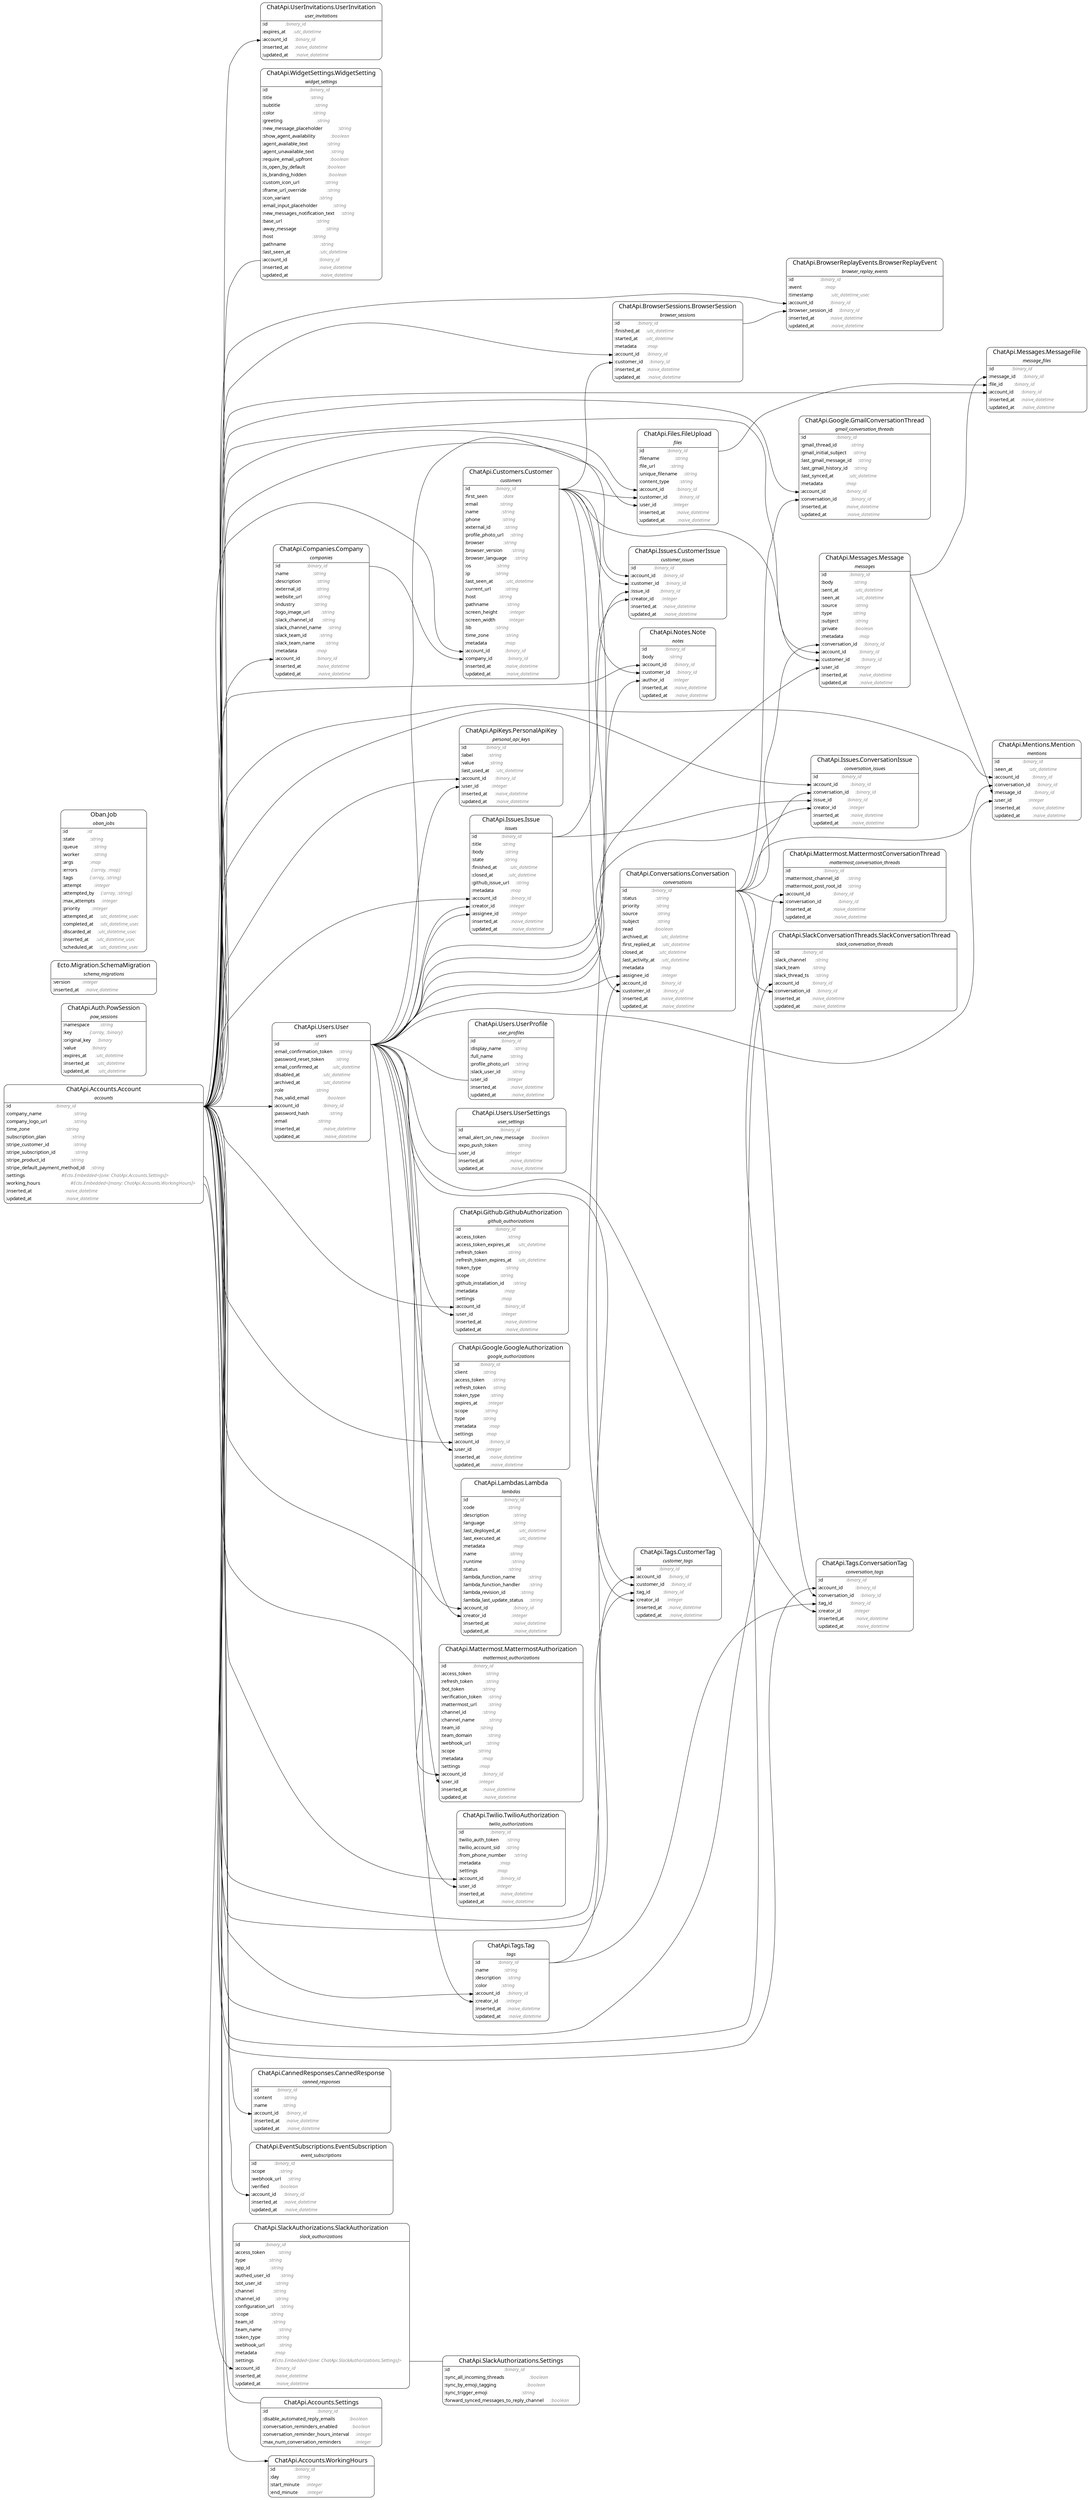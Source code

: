 digraph {
  ranksep=1.0; rankdir=LR;
  node [shape = none, fontname="Roboto Mono"];
  "ChatApi.Accounts.Account" [label= <<table align='left' border='1' style='rounded' cellspacing='0' cellpadding='4' cellborder='0'><tr><td port='header@schema_module'><font point-size='18'>   ChatApi.Accounts.Account   </font></td></tr><tr><td border='1' sides='b' colspan='2'><font point-size='14'><i>accounts</i></font></td></tr><tr><td align='left' port='field@id'>:id                                   <i><font color='gray54'>:binary_id                                                </font></i></td></tr><tr><td align='left' port='field@company_name'>:company_name                         <i><font color='gray54'>:string                                                   </font></i></td></tr><tr><td align='left' port='field@company_logo_url'>:company_logo_url                     <i><font color='gray54'>:string                                                   </font></i></td></tr><tr><td align='left' port='field@time_zone'>:time_zone                            <i><font color='gray54'>:string                                                   </font></i></td></tr><tr><td align='left' port='field@subscription_plan'>:subscription_plan                    <i><font color='gray54'>:string                                                   </font></i></td></tr><tr><td align='left' port='field@stripe_customer_id'>:stripe_customer_id                   <i><font color='gray54'>:string                                                   </font></i></td></tr><tr><td align='left' port='field@stripe_subscription_id'>:stripe_subscription_id               <i><font color='gray54'>:string                                                   </font></i></td></tr><tr><td align='left' port='field@stripe_product_id'>:stripe_product_id                    <i><font color='gray54'>:string                                                   </font></i></td></tr><tr><td align='left' port='field@stripe_default_payment_method_id'>:stripe_default_payment_method_id     <i><font color='gray54'>:string                                                   </font></i></td></tr><tr><td align='left' port='field@settings'>:settings                             <i><font color='gray54'>#Ecto.Embedded&lt;[one: ChatApi.Accounts.Settings]&gt;          </font></i></td></tr><tr><td align='left' port='field@working_hours'>:working_hours                        <i><font color='gray54'>#Ecto.Embedded&lt;[many: ChatApi.Accounts.WorkingHours]&gt;     </font></i></td></tr><tr><td align='left' port='field@inserted_at'>:inserted_at                          <i><font color='gray54'>:naive_datetime                                           </font></i></td></tr><tr><td align='left' port='field@updated_at'>:updated_at                           <i><font color='gray54'>:naive_datetime                                           </font></i></td></tr></table>>]
  "ChatApi.Accounts.Settings" [label= <<table align='left' border='1' style='rounded' cellspacing='0' cellpadding='4' cellborder='0'><tr><td border='1' sides='b' colspan='2' port='header@schema_module'><font point-size='18'>   ChatApi.Accounts.Settings   </font></td></tr><tr><td align='left' port='field@id'>:id                                       <i><font color='gray54'>:binary_id     </font></i></td></tr><tr><td align='left' port='field@disable_automated_reply_emails'>:disable_automated_reply_emails           <i><font color='gray54'>:boolean       </font></i></td></tr><tr><td align='left' port='field@conversation_reminders_enabled'>:conversation_reminders_enabled           <i><font color='gray54'>:boolean       </font></i></td></tr><tr><td align='left' port='field@conversation_reminder_hours_interval'>:conversation_reminder_hours_interval     <i><font color='gray54'>:integer       </font></i></td></tr><tr><td align='left' port='field@max_num_conversation_reminders'>:max_num_conversation_reminders           <i><font color='gray54'>:integer       </font></i></td></tr></table>>]
  "ChatApi.Accounts.WorkingHours" [label= <<table align='left' border='1' style='rounded' cellspacing='0' cellpadding='4' cellborder='0'><tr><td border='1' sides='b' colspan='2' port='header@schema_module'><font point-size='18'>   ChatApi.Accounts.WorkingHours   </font></td></tr><tr><td align='left' port='field@id'>:id               <i><font color='gray54'>:binary_id     </font></i></td></tr><tr><td align='left' port='field@day'>:day              <i><font color='gray54'>:string        </font></i></td></tr><tr><td align='left' port='field@start_minute'>:start_minute     <i><font color='gray54'>:integer       </font></i></td></tr><tr><td align='left' port='field@end_minute'>:end_minute       <i><font color='gray54'>:integer       </font></i></td></tr></table>>]
  "ChatApi.ApiKeys.PersonalApiKey" [label= <<table align='left' border='1' style='rounded' cellspacing='0' cellpadding='4' cellborder='0'><tr><td port='header@schema_module'><font point-size='18'>   ChatApi.ApiKeys.PersonalApiKey   </font></td></tr><tr><td border='1' sides='b' colspan='2'><font point-size='14'><i>personal_api_keys</i></font></td></tr><tr><td align='left' port='field@id'>:id               <i><font color='gray54'>:binary_id          </font></i></td></tr><tr><td align='left' port='field@label'>:label            <i><font color='gray54'>:string             </font></i></td></tr><tr><td align='left' port='field@value'>:value            <i><font color='gray54'>:string             </font></i></td></tr><tr><td align='left' port='field@last_used_at'>:last_used_at     <i><font color='gray54'>:utc_datetime       </font></i></td></tr><tr><td align='left' port='field@account_id'>:account_id       <i><font color='gray54'>:binary_id          </font></i></td></tr><tr><td align='left' port='field@user_id'>:user_id          <i><font color='gray54'>:integer            </font></i></td></tr><tr><td align='left' port='field@inserted_at'>:inserted_at      <i><font color='gray54'>:naive_datetime     </font></i></td></tr><tr><td align='left' port='field@updated_at'>:updated_at       <i><font color='gray54'>:naive_datetime     </font></i></td></tr></table>>]
  "ChatApi.Auth.PowSession" [label= <<table align='left' border='1' style='rounded' cellspacing='0' cellpadding='4' cellborder='0'><tr><td port='header@schema_module'><font point-size='18'>   ChatApi.Auth.PowSession   </font></td></tr><tr><td border='1' sides='b' colspan='2'><font point-size='14'><i>pow_sessions</i></font></td></tr><tr><td align='left' port='field@namespace'>:namespace        <i><font color='gray54'>:string               </font></i></td></tr><tr><td align='left' port='field@key'>:key              <i><font color='gray54'>{:array, :binary}     </font></i></td></tr><tr><td align='left' port='field@original_key'>:original_key     <i><font color='gray54'>:binary               </font></i></td></tr><tr><td align='left' port='field@value'>:value            <i><font color='gray54'>:binary               </font></i></td></tr><tr><td align='left' port='field@expires_at'>:expires_at       <i><font color='gray54'>:utc_datetime         </font></i></td></tr><tr><td align='left' port='field@inserted_at'>:inserted_at      <i><font color='gray54'>:utc_datetime         </font></i></td></tr><tr><td align='left' port='field@updated_at'>:updated_at       <i><font color='gray54'>:utc_datetime         </font></i></td></tr></table>>]
  "ChatApi.BrowserReplayEvents.BrowserReplayEvent" [label= <<table align='left' border='1' style='rounded' cellspacing='0' cellpadding='4' cellborder='0'><tr><td port='header@schema_module'><font point-size='18'>   ChatApi.BrowserReplayEvents.BrowserReplayEvent   </font></td></tr><tr><td border='1' sides='b' colspan='2'><font point-size='14'><i>browser_replay_events</i></font></td></tr><tr><td align='left' port='field@id'>:id                     <i><font color='gray54'>:binary_id             </font></i></td></tr><tr><td align='left' port='field@event'>:event                  <i><font color='gray54'>:map                   </font></i></td></tr><tr><td align='left' port='field@timestamp'>:timestamp              <i><font color='gray54'>:utc_datetime_usec     </font></i></td></tr><tr><td align='left' port='field@account_id'>:account_id             <i><font color='gray54'>:binary_id             </font></i></td></tr><tr><td align='left' port='field@browser_session_id'>:browser_session_id     <i><font color='gray54'>:binary_id             </font></i></td></tr><tr><td align='left' port='field@inserted_at'>:inserted_at            <i><font color='gray54'>:naive_datetime        </font></i></td></tr><tr><td align='left' port='field@updated_at'>:updated_at             <i><font color='gray54'>:naive_datetime        </font></i></td></tr></table>>]
  "ChatApi.BrowserSessions.BrowserSession" [label= <<table align='left' border='1' style='rounded' cellspacing='0' cellpadding='4' cellborder='0'><tr><td port='header@schema_module'><font point-size='18'>   ChatApi.BrowserSessions.BrowserSession   </font></td></tr><tr><td border='1' sides='b' colspan='2'><font point-size='14'><i>browser_sessions</i></font></td></tr><tr><td align='left' port='field@id'>:id              <i><font color='gray54'>:binary_id          </font></i></td></tr><tr><td align='left' port='field@finished_at'>:finished_at     <i><font color='gray54'>:utc_datetime       </font></i></td></tr><tr><td align='left' port='field@started_at'>:started_at      <i><font color='gray54'>:utc_datetime       </font></i></td></tr><tr><td align='left' port='field@metadata'>:metadata        <i><font color='gray54'>:map                </font></i></td></tr><tr><td align='left' port='field@account_id'>:account_id      <i><font color='gray54'>:binary_id          </font></i></td></tr><tr><td align='left' port='field@customer_id'>:customer_id     <i><font color='gray54'>:binary_id          </font></i></td></tr><tr><td align='left' port='field@inserted_at'>:inserted_at     <i><font color='gray54'>:naive_datetime     </font></i></td></tr><tr><td align='left' port='field@updated_at'>:updated_at      <i><font color='gray54'>:naive_datetime     </font></i></td></tr></table>>]
  "ChatApi.CannedResponses.CannedResponse" [label= <<table align='left' border='1' style='rounded' cellspacing='0' cellpadding='4' cellborder='0'><tr><td port='header@schema_module'><font point-size='18'>   ChatApi.CannedResponses.CannedResponse   </font></td></tr><tr><td border='1' sides='b' colspan='2'><font point-size='14'><i>canned_responses</i></font></td></tr><tr><td align='left' port='field@id'>:id              <i><font color='gray54'>:binary_id          </font></i></td></tr><tr><td align='left' port='field@content'>:content         <i><font color='gray54'>:string             </font></i></td></tr><tr><td align='left' port='field@name'>:name            <i><font color='gray54'>:string             </font></i></td></tr><tr><td align='left' port='field@account_id'>:account_id      <i><font color='gray54'>:binary_id          </font></i></td></tr><tr><td align='left' port='field@inserted_at'>:inserted_at     <i><font color='gray54'>:naive_datetime     </font></i></td></tr><tr><td align='left' port='field@updated_at'>:updated_at      <i><font color='gray54'>:naive_datetime     </font></i></td></tr></table>>]
  "ChatApi.Companies.Company" [label= <<table align='left' border='1' style='rounded' cellspacing='0' cellpadding='4' cellborder='0'><tr><td port='header@schema_module'><font point-size='18'>   ChatApi.Companies.Company   </font></td></tr><tr><td border='1' sides='b' colspan='2'><font point-size='14'><i>companies</i></font></td></tr><tr><td align='left' port='field@id'>:id                     <i><font color='gray54'>:binary_id          </font></i></td></tr><tr><td align='left' port='field@name'>:name                   <i><font color='gray54'>:string             </font></i></td></tr><tr><td align='left' port='field@description'>:description            <i><font color='gray54'>:string             </font></i></td></tr><tr><td align='left' port='field@external_id'>:external_id            <i><font color='gray54'>:string             </font></i></td></tr><tr><td align='left' port='field@website_url'>:website_url            <i><font color='gray54'>:string             </font></i></td></tr><tr><td align='left' port='field@industry'>:industry               <i><font color='gray54'>:string             </font></i></td></tr><tr><td align='left' port='field@logo_image_url'>:logo_image_url         <i><font color='gray54'>:string             </font></i></td></tr><tr><td align='left' port='field@slack_channel_id'>:slack_channel_id       <i><font color='gray54'>:string             </font></i></td></tr><tr><td align='left' port='field@slack_channel_name'>:slack_channel_name     <i><font color='gray54'>:string             </font></i></td></tr><tr><td align='left' port='field@slack_team_id'>:slack_team_id          <i><font color='gray54'>:string             </font></i></td></tr><tr><td align='left' port='field@slack_team_name'>:slack_team_name        <i><font color='gray54'>:string             </font></i></td></tr><tr><td align='left' port='field@metadata'>:metadata               <i><font color='gray54'>:map                </font></i></td></tr><tr><td align='left' port='field@account_id'>:account_id             <i><font color='gray54'>:binary_id          </font></i></td></tr><tr><td align='left' port='field@inserted_at'>:inserted_at            <i><font color='gray54'>:naive_datetime     </font></i></td></tr><tr><td align='left' port='field@updated_at'>:updated_at             <i><font color='gray54'>:naive_datetime     </font></i></td></tr></table>>]
  "ChatApi.Conversations.Conversation" [label= <<table align='left' border='1' style='rounded' cellspacing='0' cellpadding='4' cellborder='0'><tr><td port='header@schema_module'><font point-size='18'>   ChatApi.Conversations.Conversation   </font></td></tr><tr><td border='1' sides='b' colspan='2'><font point-size='14'><i>conversations</i></font></td></tr><tr><td align='left' port='field@id'>:id                   <i><font color='gray54'>:binary_id          </font></i></td></tr><tr><td align='left' port='field@status'>:status               <i><font color='gray54'>:string             </font></i></td></tr><tr><td align='left' port='field@priority'>:priority             <i><font color='gray54'>:string             </font></i></td></tr><tr><td align='left' port='field@source'>:source               <i><font color='gray54'>:string             </font></i></td></tr><tr><td align='left' port='field@subject'>:subject              <i><font color='gray54'>:string             </font></i></td></tr><tr><td align='left' port='field@read'>:read                 <i><font color='gray54'>:boolean            </font></i></td></tr><tr><td align='left' port='field@archived_at'>:archived_at          <i><font color='gray54'>:utc_datetime       </font></i></td></tr><tr><td align='left' port='field@first_replied_at'>:first_replied_at     <i><font color='gray54'>:utc_datetime       </font></i></td></tr><tr><td align='left' port='field@closed_at'>:closed_at            <i><font color='gray54'>:utc_datetime       </font></i></td></tr><tr><td align='left' port='field@last_activity_at'>:last_activity_at     <i><font color='gray54'>:utc_datetime       </font></i></td></tr><tr><td align='left' port='field@metadata'>:metadata             <i><font color='gray54'>:map                </font></i></td></tr><tr><td align='left' port='field@assignee_id'>:assignee_id          <i><font color='gray54'>:integer            </font></i></td></tr><tr><td align='left' port='field@account_id'>:account_id           <i><font color='gray54'>:binary_id          </font></i></td></tr><tr><td align='left' port='field@customer_id'>:customer_id          <i><font color='gray54'>:binary_id          </font></i></td></tr><tr><td align='left' port='field@inserted_at'>:inserted_at          <i><font color='gray54'>:naive_datetime     </font></i></td></tr><tr><td align='left' port='field@updated_at'>:updated_at           <i><font color='gray54'>:naive_datetime     </font></i></td></tr></table>>]
  "ChatApi.Customers.Customer" [label= <<table align='left' border='1' style='rounded' cellspacing='0' cellpadding='4' cellborder='0'><tr><td port='header@schema_module'><font point-size='18'>   ChatApi.Customers.Customer   </font></td></tr><tr><td border='1' sides='b' colspan='2'><font point-size='14'><i>customers</i></font></td></tr><tr><td align='left' port='field@id'>:id                    <i><font color='gray54'>:binary_id          </font></i></td></tr><tr><td align='left' port='field@first_seen'>:first_seen            <i><font color='gray54'>:date               </font></i></td></tr><tr><td align='left' port='field@email'>:email                 <i><font color='gray54'>:string             </font></i></td></tr><tr><td align='left' port='field@name'>:name                  <i><font color='gray54'>:string             </font></i></td></tr><tr><td align='left' port='field@phone'>:phone                 <i><font color='gray54'>:string             </font></i></td></tr><tr><td align='left' port='field@external_id'>:external_id           <i><font color='gray54'>:string             </font></i></td></tr><tr><td align='left' port='field@profile_photo_url'>:profile_photo_url     <i><font color='gray54'>:string             </font></i></td></tr><tr><td align='left' port='field@browser'>:browser               <i><font color='gray54'>:string             </font></i></td></tr><tr><td align='left' port='field@browser_version'>:browser_version       <i><font color='gray54'>:string             </font></i></td></tr><tr><td align='left' port='field@browser_language'>:browser_language      <i><font color='gray54'>:string             </font></i></td></tr><tr><td align='left' port='field@os'>:os                    <i><font color='gray54'>:string             </font></i></td></tr><tr><td align='left' port='field@ip'>:ip                    <i><font color='gray54'>:string             </font></i></td></tr><tr><td align='left' port='field@last_seen_at'>:last_seen_at          <i><font color='gray54'>:utc_datetime       </font></i></td></tr><tr><td align='left' port='field@current_url'>:current_url           <i><font color='gray54'>:string             </font></i></td></tr><tr><td align='left' port='field@host'>:host                  <i><font color='gray54'>:string             </font></i></td></tr><tr><td align='left' port='field@pathname'>:pathname              <i><font color='gray54'>:string             </font></i></td></tr><tr><td align='left' port='field@screen_height'>:screen_height         <i><font color='gray54'>:integer            </font></i></td></tr><tr><td align='left' port='field@screen_width'>:screen_width          <i><font color='gray54'>:integer            </font></i></td></tr><tr><td align='left' port='field@lib'>:lib                   <i><font color='gray54'>:string             </font></i></td></tr><tr><td align='left' port='field@time_zone'>:time_zone             <i><font color='gray54'>:string             </font></i></td></tr><tr><td align='left' port='field@metadata'>:metadata              <i><font color='gray54'>:map                </font></i></td></tr><tr><td align='left' port='field@account_id'>:account_id            <i><font color='gray54'>:binary_id          </font></i></td></tr><tr><td align='left' port='field@company_id'>:company_id            <i><font color='gray54'>:binary_id          </font></i></td></tr><tr><td align='left' port='field@inserted_at'>:inserted_at           <i><font color='gray54'>:naive_datetime     </font></i></td></tr><tr><td align='left' port='field@updated_at'>:updated_at            <i><font color='gray54'>:naive_datetime     </font></i></td></tr></table>>]
  "ChatApi.EventSubscriptions.EventSubscription" [label= <<table align='left' border='1' style='rounded' cellspacing='0' cellpadding='4' cellborder='0'><tr><td port='header@schema_module'><font point-size='18'>   ChatApi.EventSubscriptions.EventSubscription   </font></td></tr><tr><td border='1' sides='b' colspan='2'><font point-size='14'><i>event_subscriptions</i></font></td></tr><tr><td align='left' port='field@id'>:id              <i><font color='gray54'>:binary_id          </font></i></td></tr><tr><td align='left' port='field@scope'>:scope           <i><font color='gray54'>:string             </font></i></td></tr><tr><td align='left' port='field@webhook_url'>:webhook_url     <i><font color='gray54'>:string             </font></i></td></tr><tr><td align='left' port='field@verified'>:verified        <i><font color='gray54'>:boolean            </font></i></td></tr><tr><td align='left' port='field@account_id'>:account_id      <i><font color='gray54'>:binary_id          </font></i></td></tr><tr><td align='left' port='field@inserted_at'>:inserted_at     <i><font color='gray54'>:naive_datetime     </font></i></td></tr><tr><td align='left' port='field@updated_at'>:updated_at      <i><font color='gray54'>:naive_datetime     </font></i></td></tr></table>>]
  "ChatApi.Files.FileUpload" [label= <<table align='left' border='1' style='rounded' cellspacing='0' cellpadding='4' cellborder='0'><tr><td port='header@schema_module'><font point-size='18'>   ChatApi.Files.FileUpload   </font></td></tr><tr><td border='1' sides='b' colspan='2'><font point-size='14'><i>files</i></font></td></tr><tr><td align='left' port='field@id'>:id                  <i><font color='gray54'>:binary_id          </font></i></td></tr><tr><td align='left' port='field@filename'>:filename            <i><font color='gray54'>:string             </font></i></td></tr><tr><td align='left' port='field@file_url'>:file_url            <i><font color='gray54'>:string             </font></i></td></tr><tr><td align='left' port='field@unique_filename'>:unique_filename     <i><font color='gray54'>:string             </font></i></td></tr><tr><td align='left' port='field@content_type'>:content_type        <i><font color='gray54'>:string             </font></i></td></tr><tr><td align='left' port='field@account_id'>:account_id          <i><font color='gray54'>:binary_id          </font></i></td></tr><tr><td align='left' port='field@customer_id'>:customer_id         <i><font color='gray54'>:binary_id          </font></i></td></tr><tr><td align='left' port='field@user_id'>:user_id             <i><font color='gray54'>:integer            </font></i></td></tr><tr><td align='left' port='field@inserted_at'>:inserted_at         <i><font color='gray54'>:naive_datetime     </font></i></td></tr><tr><td align='left' port='field@updated_at'>:updated_at          <i><font color='gray54'>:naive_datetime     </font></i></td></tr></table>>]
  "ChatApi.Github.GithubAuthorization" [label= <<table align='left' border='1' style='rounded' cellspacing='0' cellpadding='4' cellborder='0'><tr><td port='header@schema_module'><font point-size='18'>   ChatApi.Github.GithubAuthorization   </font></td></tr><tr><td border='1' sides='b' colspan='2'><font point-size='14'><i>github_authorizations</i></font></td></tr><tr><td align='left' port='field@id'>:id                           <i><font color='gray54'>:binary_id          </font></i></td></tr><tr><td align='left' port='field@access_token'>:access_token                 <i><font color='gray54'>:string             </font></i></td></tr><tr><td align='left' port='field@access_token_expires_at'>:access_token_expires_at      <i><font color='gray54'>:utc_datetime       </font></i></td></tr><tr><td align='left' port='field@refresh_token'>:refresh_token                <i><font color='gray54'>:string             </font></i></td></tr><tr><td align='left' port='field@refresh_token_expires_at'>:refresh_token_expires_at     <i><font color='gray54'>:utc_datetime       </font></i></td></tr><tr><td align='left' port='field@token_type'>:token_type                   <i><font color='gray54'>:string             </font></i></td></tr><tr><td align='left' port='field@scope'>:scope                        <i><font color='gray54'>:string             </font></i></td></tr><tr><td align='left' port='field@github_installation_id'>:github_installation_id       <i><font color='gray54'>:string             </font></i></td></tr><tr><td align='left' port='field@metadata'>:metadata                     <i><font color='gray54'>:map                </font></i></td></tr><tr><td align='left' port='field@settings'>:settings                     <i><font color='gray54'>:map                </font></i></td></tr><tr><td align='left' port='field@account_id'>:account_id                   <i><font color='gray54'>:binary_id          </font></i></td></tr><tr><td align='left' port='field@user_id'>:user_id                      <i><font color='gray54'>:integer            </font></i></td></tr><tr><td align='left' port='field@inserted_at'>:inserted_at                  <i><font color='gray54'>:naive_datetime     </font></i></td></tr><tr><td align='left' port='field@updated_at'>:updated_at                   <i><font color='gray54'>:naive_datetime     </font></i></td></tr></table>>]
  "ChatApi.Google.GmailConversationThread" [label= <<table align='left' border='1' style='rounded' cellspacing='0' cellpadding='4' cellborder='0'><tr><td port='header@schema_module'><font point-size='18'>   ChatApi.Google.GmailConversationThread   </font></td></tr><tr><td border='1' sides='b' colspan='2'><font point-size='14'><i>gmail_conversation_threads</i></font></td></tr><tr><td align='left' port='field@id'>:id                        <i><font color='gray54'>:binary_id          </font></i></td></tr><tr><td align='left' port='field@gmail_thread_id'>:gmail_thread_id           <i><font color='gray54'>:string             </font></i></td></tr><tr><td align='left' port='field@gmail_initial_subject'>:gmail_initial_subject     <i><font color='gray54'>:string             </font></i></td></tr><tr><td align='left' port='field@last_gmail_message_id'>:last_gmail_message_id     <i><font color='gray54'>:string             </font></i></td></tr><tr><td align='left' port='field@last_gmail_history_id'>:last_gmail_history_id     <i><font color='gray54'>:string             </font></i></td></tr><tr><td align='left' port='field@last_synced_at'>:last_synced_at            <i><font color='gray54'>:utc_datetime       </font></i></td></tr><tr><td align='left' port='field@metadata'>:metadata                  <i><font color='gray54'>:map                </font></i></td></tr><tr><td align='left' port='field@account_id'>:account_id                <i><font color='gray54'>:binary_id          </font></i></td></tr><tr><td align='left' port='field@conversation_id'>:conversation_id           <i><font color='gray54'>:binary_id          </font></i></td></tr><tr><td align='left' port='field@inserted_at'>:inserted_at               <i><font color='gray54'>:naive_datetime     </font></i></td></tr><tr><td align='left' port='field@updated_at'>:updated_at                <i><font color='gray54'>:naive_datetime     </font></i></td></tr></table>>]
  "ChatApi.Google.GoogleAuthorization" [label= <<table align='left' border='1' style='rounded' cellspacing='0' cellpadding='4' cellborder='0'><tr><td port='header@schema_module'><font point-size='18'>   ChatApi.Google.GoogleAuthorization   </font></td></tr><tr><td border='1' sides='b' colspan='2'><font point-size='14'><i>google_authorizations</i></font></td></tr><tr><td align='left' port='field@id'>:id                <i><font color='gray54'>:binary_id          </font></i></td></tr><tr><td align='left' port='field@client'>:client            <i><font color='gray54'>:string             </font></i></td></tr><tr><td align='left' port='field@access_token'>:access_token      <i><font color='gray54'>:string             </font></i></td></tr><tr><td align='left' port='field@refresh_token'>:refresh_token     <i><font color='gray54'>:string             </font></i></td></tr><tr><td align='left' port='field@token_type'>:token_type        <i><font color='gray54'>:string             </font></i></td></tr><tr><td align='left' port='field@expires_at'>:expires_at        <i><font color='gray54'>:integer            </font></i></td></tr><tr><td align='left' port='field@scope'>:scope             <i><font color='gray54'>:string             </font></i></td></tr><tr><td align='left' port='field@type'>:type              <i><font color='gray54'>:string             </font></i></td></tr><tr><td align='left' port='field@metadata'>:metadata          <i><font color='gray54'>:map                </font></i></td></tr><tr><td align='left' port='field@settings'>:settings          <i><font color='gray54'>:map                </font></i></td></tr><tr><td align='left' port='field@account_id'>:account_id        <i><font color='gray54'>:binary_id          </font></i></td></tr><tr><td align='left' port='field@user_id'>:user_id           <i><font color='gray54'>:integer            </font></i></td></tr><tr><td align='left' port='field@inserted_at'>:inserted_at       <i><font color='gray54'>:naive_datetime     </font></i></td></tr><tr><td align='left' port='field@updated_at'>:updated_at        <i><font color='gray54'>:naive_datetime     </font></i></td></tr></table>>]
  "ChatApi.Issues.ConversationIssue" [label= <<table align='left' border='1' style='rounded' cellspacing='0' cellpadding='4' cellborder='0'><tr><td port='header@schema_module'><font point-size='18'>   ChatApi.Issues.ConversationIssue   </font></td></tr><tr><td border='1' sides='b' colspan='2'><font point-size='14'><i>conversation_issues</i></font></td></tr><tr><td align='left' port='field@id'>:id                  <i><font color='gray54'>:binary_id          </font></i></td></tr><tr><td align='left' port='field@account_id'>:account_id          <i><font color='gray54'>:binary_id          </font></i></td></tr><tr><td align='left' port='field@conversation_id'>:conversation_id     <i><font color='gray54'>:binary_id          </font></i></td></tr><tr><td align='left' port='field@issue_id'>:issue_id            <i><font color='gray54'>:binary_id          </font></i></td></tr><tr><td align='left' port='field@creator_id'>:creator_id          <i><font color='gray54'>:integer            </font></i></td></tr><tr><td align='left' port='field@inserted_at'>:inserted_at         <i><font color='gray54'>:naive_datetime     </font></i></td></tr><tr><td align='left' port='field@updated_at'>:updated_at          <i><font color='gray54'>:naive_datetime     </font></i></td></tr></table>>]
  "ChatApi.Issues.CustomerIssue" [label= <<table align='left' border='1' style='rounded' cellspacing='0' cellpadding='4' cellborder='0'><tr><td port='header@schema_module'><font point-size='18'>   ChatApi.Issues.CustomerIssue   </font></td></tr><tr><td border='1' sides='b' colspan='2'><font point-size='14'><i>customer_issues</i></font></td></tr><tr><td align='left' port='field@id'>:id              <i><font color='gray54'>:binary_id          </font></i></td></tr><tr><td align='left' port='field@account_id'>:account_id      <i><font color='gray54'>:binary_id          </font></i></td></tr><tr><td align='left' port='field@customer_id'>:customer_id     <i><font color='gray54'>:binary_id          </font></i></td></tr><tr><td align='left' port='field@issue_id'>:issue_id        <i><font color='gray54'>:binary_id          </font></i></td></tr><tr><td align='left' port='field@creator_id'>:creator_id      <i><font color='gray54'>:integer            </font></i></td></tr><tr><td align='left' port='field@inserted_at'>:inserted_at     <i><font color='gray54'>:naive_datetime     </font></i></td></tr><tr><td align='left' port='field@updated_at'>:updated_at      <i><font color='gray54'>:naive_datetime     </font></i></td></tr></table>>]
  "ChatApi.Issues.Issue" [label= <<table align='left' border='1' style='rounded' cellspacing='0' cellpadding='4' cellborder='0'><tr><td port='header@schema_module'><font point-size='18'>   ChatApi.Issues.Issue   </font></td></tr><tr><td border='1' sides='b' colspan='2'><font point-size='14'><i>issues</i></font></td></tr><tr><td align='left' port='field@id'>:id                   <i><font color='gray54'>:binary_id          </font></i></td></tr><tr><td align='left' port='field@title'>:title                <i><font color='gray54'>:string             </font></i></td></tr><tr><td align='left' port='field@body'>:body                 <i><font color='gray54'>:string             </font></i></td></tr><tr><td align='left' port='field@state'>:state                <i><font color='gray54'>:string             </font></i></td></tr><tr><td align='left' port='field@finished_at'>:finished_at          <i><font color='gray54'>:utc_datetime       </font></i></td></tr><tr><td align='left' port='field@closed_at'>:closed_at            <i><font color='gray54'>:utc_datetime       </font></i></td></tr><tr><td align='left' port='field@github_issue_url'>:github_issue_url     <i><font color='gray54'>:string             </font></i></td></tr><tr><td align='left' port='field@metadata'>:metadata             <i><font color='gray54'>:map                </font></i></td></tr><tr><td align='left' port='field@account_id'>:account_id           <i><font color='gray54'>:binary_id          </font></i></td></tr><tr><td align='left' port='field@creator_id'>:creator_id           <i><font color='gray54'>:integer            </font></i></td></tr><tr><td align='left' port='field@assignee_id'>:assignee_id          <i><font color='gray54'>:integer            </font></i></td></tr><tr><td align='left' port='field@inserted_at'>:inserted_at          <i><font color='gray54'>:naive_datetime     </font></i></td></tr><tr><td align='left' port='field@updated_at'>:updated_at           <i><font color='gray54'>:naive_datetime     </font></i></td></tr></table>>]
  "ChatApi.Lambdas.Lambda" [label= <<table align='left' border='1' style='rounded' cellspacing='0' cellpadding='4' cellborder='0'><tr><td port='header@schema_module'><font point-size='18'>   ChatApi.Lambdas.Lambda   </font></td></tr><tr><td border='1' sides='b' colspan='2'><font point-size='14'><i>lambdas</i></font></td></tr><tr><td align='left' port='field@id'>:id                            <i><font color='gray54'>:binary_id          </font></i></td></tr><tr><td align='left' port='field@code'>:code                          <i><font color='gray54'>:string             </font></i></td></tr><tr><td align='left' port='field@description'>:description                   <i><font color='gray54'>:string             </font></i></td></tr><tr><td align='left' port='field@language'>:language                      <i><font color='gray54'>:string             </font></i></td></tr><tr><td align='left' port='field@last_deployed_at'>:last_deployed_at              <i><font color='gray54'>:utc_datetime       </font></i></td></tr><tr><td align='left' port='field@last_executed_at'>:last_executed_at              <i><font color='gray54'>:utc_datetime       </font></i></td></tr><tr><td align='left' port='field@metadata'>:metadata                      <i><font color='gray54'>:map                </font></i></td></tr><tr><td align='left' port='field@name'>:name                          <i><font color='gray54'>:string             </font></i></td></tr><tr><td align='left' port='field@runtime'>:runtime                       <i><font color='gray54'>:string             </font></i></td></tr><tr><td align='left' port='field@status'>:status                        <i><font color='gray54'>:string             </font></i></td></tr><tr><td align='left' port='field@lambda_function_name'>:lambda_function_name          <i><font color='gray54'>:string             </font></i></td></tr><tr><td align='left' port='field@lambda_function_handler'>:lambda_function_handler       <i><font color='gray54'>:string             </font></i></td></tr><tr><td align='left' port='field@lambda_revision_id'>:lambda_revision_id            <i><font color='gray54'>:string             </font></i></td></tr><tr><td align='left' port='field@lambda_last_update_status'>:lambda_last_update_status     <i><font color='gray54'>:string             </font></i></td></tr><tr><td align='left' port='field@account_id'>:account_id                    <i><font color='gray54'>:binary_id          </font></i></td></tr><tr><td align='left' port='field@creator_id'>:creator_id                    <i><font color='gray54'>:integer            </font></i></td></tr><tr><td align='left' port='field@inserted_at'>:inserted_at                   <i><font color='gray54'>:naive_datetime     </font></i></td></tr><tr><td align='left' port='field@updated_at'>:updated_at                    <i><font color='gray54'>:naive_datetime     </font></i></td></tr></table>>]
  "ChatApi.Mattermost.MattermostAuthorization" [label= <<table align='left' border='1' style='rounded' cellspacing='0' cellpadding='4' cellborder='0'><tr><td port='header@schema_module'><font point-size='18'>   ChatApi.Mattermost.MattermostAuthorization   </font></td></tr><tr><td border='1' sides='b' colspan='2'><font point-size='14'><i>mattermost_authorizations</i></font></td></tr><tr><td align='left' port='field@id'>:id                     <i><font color='gray54'>:binary_id          </font></i></td></tr><tr><td align='left' port='field@access_token'>:access_token           <i><font color='gray54'>:string             </font></i></td></tr><tr><td align='left' port='field@refresh_token'>:refresh_token          <i><font color='gray54'>:string             </font></i></td></tr><tr><td align='left' port='field@bot_token'>:bot_token              <i><font color='gray54'>:string             </font></i></td></tr><tr><td align='left' port='field@verification_token'>:verification_token     <i><font color='gray54'>:string             </font></i></td></tr><tr><td align='left' port='field@mattermost_url'>:mattermost_url         <i><font color='gray54'>:string             </font></i></td></tr><tr><td align='left' port='field@channel_id'>:channel_id             <i><font color='gray54'>:string             </font></i></td></tr><tr><td align='left' port='field@channel_name'>:channel_name           <i><font color='gray54'>:string             </font></i></td></tr><tr><td align='left' port='field@team_id'>:team_id                <i><font color='gray54'>:string             </font></i></td></tr><tr><td align='left' port='field@team_domain'>:team_domain            <i><font color='gray54'>:string             </font></i></td></tr><tr><td align='left' port='field@webhook_url'>:webhook_url            <i><font color='gray54'>:string             </font></i></td></tr><tr><td align='left' port='field@scope'>:scope                  <i><font color='gray54'>:string             </font></i></td></tr><tr><td align='left' port='field@metadata'>:metadata               <i><font color='gray54'>:map                </font></i></td></tr><tr><td align='left' port='field@settings'>:settings               <i><font color='gray54'>:map                </font></i></td></tr><tr><td align='left' port='field@account_id'>:account_id             <i><font color='gray54'>:binary_id          </font></i></td></tr><tr><td align='left' port='field@user_id'>:user_id                <i><font color='gray54'>:integer            </font></i></td></tr><tr><td align='left' port='field@inserted_at'>:inserted_at            <i><font color='gray54'>:naive_datetime     </font></i></td></tr><tr><td align='left' port='field@updated_at'>:updated_at             <i><font color='gray54'>:naive_datetime     </font></i></td></tr></table>>]
  "ChatApi.Mattermost.MattermostConversationThread" [label= <<table align='left' border='1' style='rounded' cellspacing='0' cellpadding='4' cellborder='0'><tr><td port='header@schema_module'><font point-size='18'>   ChatApi.Mattermost.MattermostConversationThread   </font></td></tr><tr><td border='1' sides='b' colspan='2'><font point-size='14'><i>mattermost_conversation_threads</i></font></td></tr><tr><td align='left' port='field@id'>:id                          <i><font color='gray54'>:binary_id          </font></i></td></tr><tr><td align='left' port='field@mattermost_channel_id'>:mattermost_channel_id       <i><font color='gray54'>:string             </font></i></td></tr><tr><td align='left' port='field@mattermost_post_root_id'>:mattermost_post_root_id     <i><font color='gray54'>:string             </font></i></td></tr><tr><td align='left' port='field@account_id'>:account_id                  <i><font color='gray54'>:binary_id          </font></i></td></tr><tr><td align='left' port='field@conversation_id'>:conversation_id             <i><font color='gray54'>:binary_id          </font></i></td></tr><tr><td align='left' port='field@inserted_at'>:inserted_at                 <i><font color='gray54'>:naive_datetime     </font></i></td></tr><tr><td align='left' port='field@updated_at'>:updated_at                  <i><font color='gray54'>:naive_datetime     </font></i></td></tr></table>>]
  "ChatApi.Mentions.Mention" [label= <<table align='left' border='1' style='rounded' cellspacing='0' cellpadding='4' cellborder='0'><tr><td port='header@schema_module'><font point-size='18'>   ChatApi.Mentions.Mention   </font></td></tr><tr><td border='1' sides='b' colspan='2'><font point-size='14'><i>mentions</i></font></td></tr><tr><td align='left' port='field@id'>:id                  <i><font color='gray54'>:binary_id          </font></i></td></tr><tr><td align='left' port='field@seen_at'>:seen_at             <i><font color='gray54'>:utc_datetime       </font></i></td></tr><tr><td align='left' port='field@account_id'>:account_id          <i><font color='gray54'>:binary_id          </font></i></td></tr><tr><td align='left' port='field@conversation_id'>:conversation_id     <i><font color='gray54'>:binary_id          </font></i></td></tr><tr><td align='left' port='field@message_id'>:message_id          <i><font color='gray54'>:binary_id          </font></i></td></tr><tr><td align='left' port='field@user_id'>:user_id             <i><font color='gray54'>:integer            </font></i></td></tr><tr><td align='left' port='field@inserted_at'>:inserted_at         <i><font color='gray54'>:naive_datetime     </font></i></td></tr><tr><td align='left' port='field@updated_at'>:updated_at          <i><font color='gray54'>:naive_datetime     </font></i></td></tr></table>>]
  "ChatApi.Messages.Message" [label= <<table align='left' border='1' style='rounded' cellspacing='0' cellpadding='4' cellborder='0'><tr><td port='header@schema_module'><font point-size='18'>   ChatApi.Messages.Message   </font></td></tr><tr><td border='1' sides='b' colspan='2'><font point-size='14'><i>messages</i></font></td></tr><tr><td align='left' port='field@id'>:id                  <i><font color='gray54'>:binary_id          </font></i></td></tr><tr><td align='left' port='field@body'>:body                <i><font color='gray54'>:string             </font></i></td></tr><tr><td align='left' port='field@sent_at'>:sent_at             <i><font color='gray54'>:utc_datetime       </font></i></td></tr><tr><td align='left' port='field@seen_at'>:seen_at             <i><font color='gray54'>:utc_datetime       </font></i></td></tr><tr><td align='left' port='field@source'>:source              <i><font color='gray54'>:string             </font></i></td></tr><tr><td align='left' port='field@type'>:type                <i><font color='gray54'>:string             </font></i></td></tr><tr><td align='left' port='field@subject'>:subject             <i><font color='gray54'>:string             </font></i></td></tr><tr><td align='left' port='field@private'>:private             <i><font color='gray54'>:boolean            </font></i></td></tr><tr><td align='left' port='field@metadata'>:metadata            <i><font color='gray54'>:map                </font></i></td></tr><tr><td align='left' port='field@conversation_id'>:conversation_id     <i><font color='gray54'>:binary_id          </font></i></td></tr><tr><td align='left' port='field@account_id'>:account_id          <i><font color='gray54'>:binary_id          </font></i></td></tr><tr><td align='left' port='field@customer_id'>:customer_id         <i><font color='gray54'>:binary_id          </font></i></td></tr><tr><td align='left' port='field@user_id'>:user_id             <i><font color='gray54'>:integer            </font></i></td></tr><tr><td align='left' port='field@inserted_at'>:inserted_at         <i><font color='gray54'>:naive_datetime     </font></i></td></tr><tr><td align='left' port='field@updated_at'>:updated_at          <i><font color='gray54'>:naive_datetime     </font></i></td></tr></table>>]
  "ChatApi.Messages.MessageFile" [label= <<table align='left' border='1' style='rounded' cellspacing='0' cellpadding='4' cellborder='0'><tr><td port='header@schema_module'><font point-size='18'>   ChatApi.Messages.MessageFile   </font></td></tr><tr><td border='1' sides='b' colspan='2'><font point-size='14'><i>message_files</i></font></td></tr><tr><td align='left' port='field@id'>:id              <i><font color='gray54'>:binary_id          </font></i></td></tr><tr><td align='left' port='field@message_id'>:message_id      <i><font color='gray54'>:binary_id          </font></i></td></tr><tr><td align='left' port='field@file_id'>:file_id         <i><font color='gray54'>:binary_id          </font></i></td></tr><tr><td align='left' port='field@account_id'>:account_id      <i><font color='gray54'>:binary_id          </font></i></td></tr><tr><td align='left' port='field@inserted_at'>:inserted_at     <i><font color='gray54'>:naive_datetime     </font></i></td></tr><tr><td align='left' port='field@updated_at'>:updated_at      <i><font color='gray54'>:naive_datetime     </font></i></td></tr></table>>]
  "ChatApi.Notes.Note" [label= <<table align='left' border='1' style='rounded' cellspacing='0' cellpadding='4' cellborder='0'><tr><td port='header@schema_module'><font point-size='18'>   ChatApi.Notes.Note   </font></td></tr><tr><td border='1' sides='b' colspan='2'><font point-size='14'><i>notes</i></font></td></tr><tr><td align='left' port='field@id'>:id              <i><font color='gray54'>:binary_id          </font></i></td></tr><tr><td align='left' port='field@body'>:body            <i><font color='gray54'>:string             </font></i></td></tr><tr><td align='left' port='field@account_id'>:account_id      <i><font color='gray54'>:binary_id          </font></i></td></tr><tr><td align='left' port='field@customer_id'>:customer_id     <i><font color='gray54'>:binary_id          </font></i></td></tr><tr><td align='left' port='field@author_id'>:author_id       <i><font color='gray54'>:integer            </font></i></td></tr><tr><td align='left' port='field@inserted_at'>:inserted_at     <i><font color='gray54'>:naive_datetime     </font></i></td></tr><tr><td align='left' port='field@updated_at'>:updated_at      <i><font color='gray54'>:naive_datetime     </font></i></td></tr></table>>]
  "ChatApi.SlackAuthorizations.Settings" [label= <<table align='left' border='1' style='rounded' cellspacing='0' cellpadding='4' cellborder='0'><tr><td border='1' sides='b' colspan='2' port='header@schema_module'><font point-size='18'>   ChatApi.SlackAuthorizations.Settings   </font></td></tr><tr><td align='left' port='field@id'>:id                                           <i><font color='gray54'>:binary_id     </font></i></td></tr><tr><td align='left' port='field@sync_all_incoming_threads'>:sync_all_incoming_threads                    <i><font color='gray54'>:boolean       </font></i></td></tr><tr><td align='left' port='field@sync_by_emoji_tagging'>:sync_by_emoji_tagging                        <i><font color='gray54'>:boolean       </font></i></td></tr><tr><td align='left' port='field@sync_trigger_emoji'>:sync_trigger_emoji                           <i><font color='gray54'>:string        </font></i></td></tr><tr><td align='left' port='field@forward_synced_messages_to_reply_channel'>:forward_synced_messages_to_reply_channel     <i><font color='gray54'>:boolean       </font></i></td></tr></table>>]
  "ChatApi.SlackAuthorizations.SlackAuthorization" [label= <<table align='left' border='1' style='rounded' cellspacing='0' cellpadding='4' cellborder='0'><tr><td port='header@schema_module'><font point-size='18'>   ChatApi.SlackAuthorizations.SlackAuthorization   </font></td></tr><tr><td border='1' sides='b' colspan='2'><font point-size='14'><i>slack_authorizations</i></font></td></tr><tr><td align='left' port='field@id'>:id                    <i><font color='gray54'>:binary_id                                                      </font></i></td></tr><tr><td align='left' port='field@access_token'>:access_token          <i><font color='gray54'>:string                                                         </font></i></td></tr><tr><td align='left' port='field@type'>:type                  <i><font color='gray54'>:string                                                         </font></i></td></tr><tr><td align='left' port='field@app_id'>:app_id                <i><font color='gray54'>:string                                                         </font></i></td></tr><tr><td align='left' port='field@authed_user_id'>:authed_user_id        <i><font color='gray54'>:string                                                         </font></i></td></tr><tr><td align='left' port='field@bot_user_id'>:bot_user_id           <i><font color='gray54'>:string                                                         </font></i></td></tr><tr><td align='left' port='field@channel'>:channel               <i><font color='gray54'>:string                                                         </font></i></td></tr><tr><td align='left' port='field@channel_id'>:channel_id            <i><font color='gray54'>:string                                                         </font></i></td></tr><tr><td align='left' port='field@configuration_url'>:configuration_url     <i><font color='gray54'>:string                                                         </font></i></td></tr><tr><td align='left' port='field@scope'>:scope                 <i><font color='gray54'>:string                                                         </font></i></td></tr><tr><td align='left' port='field@team_id'>:team_id               <i><font color='gray54'>:string                                                         </font></i></td></tr><tr><td align='left' port='field@team_name'>:team_name             <i><font color='gray54'>:string                                                         </font></i></td></tr><tr><td align='left' port='field@token_type'>:token_type            <i><font color='gray54'>:string                                                         </font></i></td></tr><tr><td align='left' port='field@webhook_url'>:webhook_url           <i><font color='gray54'>:string                                                         </font></i></td></tr><tr><td align='left' port='field@metadata'>:metadata              <i><font color='gray54'>:map                                                            </font></i></td></tr><tr><td align='left' port='field@settings'>:settings              <i><font color='gray54'>#Ecto.Embedded&lt;[one: ChatApi.SlackAuthorizations.Settings]&gt;     </font></i></td></tr><tr><td align='left' port='field@account_id'>:account_id            <i><font color='gray54'>:binary_id                                                      </font></i></td></tr><tr><td align='left' port='field@inserted_at'>:inserted_at           <i><font color='gray54'>:naive_datetime                                                 </font></i></td></tr><tr><td align='left' port='field@updated_at'>:updated_at            <i><font color='gray54'>:naive_datetime                                                 </font></i></td></tr></table>>]
  "ChatApi.SlackConversationThreads.SlackConversationThread" [label= <<table align='left' border='1' style='rounded' cellspacing='0' cellpadding='4' cellborder='0'><tr><td port='header@schema_module'><font point-size='18'>   ChatApi.SlackConversationThreads.SlackConversationThread   </font></td></tr><tr><td border='1' sides='b' colspan='2'><font point-size='14'><i>slack_conversation_threads</i></font></td></tr><tr><td align='left' port='field@id'>:id                  <i><font color='gray54'>:binary_id          </font></i></td></tr><tr><td align='left' port='field@slack_channel'>:slack_channel       <i><font color='gray54'>:string             </font></i></td></tr><tr><td align='left' port='field@slack_team'>:slack_team          <i><font color='gray54'>:string             </font></i></td></tr><tr><td align='left' port='field@slack_thread_ts'>:slack_thread_ts     <i><font color='gray54'>:string             </font></i></td></tr><tr><td align='left' port='field@account_id'>:account_id          <i><font color='gray54'>:binary_id          </font></i></td></tr><tr><td align='left' port='field@conversation_id'>:conversation_id     <i><font color='gray54'>:binary_id          </font></i></td></tr><tr><td align='left' port='field@inserted_at'>:inserted_at         <i><font color='gray54'>:naive_datetime     </font></i></td></tr><tr><td align='left' port='field@updated_at'>:updated_at          <i><font color='gray54'>:naive_datetime     </font></i></td></tr></table>>]
  "ChatApi.Tags.ConversationTag" [label= <<table align='left' border='1' style='rounded' cellspacing='0' cellpadding='4' cellborder='0'><tr><td port='header@schema_module'><font point-size='18'>   ChatApi.Tags.ConversationTag   </font></td></tr><tr><td border='1' sides='b' colspan='2'><font point-size='14'><i>conversation_tags</i></font></td></tr><tr><td align='left' port='field@id'>:id                  <i><font color='gray54'>:binary_id          </font></i></td></tr><tr><td align='left' port='field@account_id'>:account_id          <i><font color='gray54'>:binary_id          </font></i></td></tr><tr><td align='left' port='field@conversation_id'>:conversation_id     <i><font color='gray54'>:binary_id          </font></i></td></tr><tr><td align='left' port='field@tag_id'>:tag_id              <i><font color='gray54'>:binary_id          </font></i></td></tr><tr><td align='left' port='field@creator_id'>:creator_id          <i><font color='gray54'>:integer            </font></i></td></tr><tr><td align='left' port='field@inserted_at'>:inserted_at         <i><font color='gray54'>:naive_datetime     </font></i></td></tr><tr><td align='left' port='field@updated_at'>:updated_at          <i><font color='gray54'>:naive_datetime     </font></i></td></tr></table>>]
  "ChatApi.Tags.CustomerTag" [label= <<table align='left' border='1' style='rounded' cellspacing='0' cellpadding='4' cellborder='0'><tr><td port='header@schema_module'><font point-size='18'>   ChatApi.Tags.CustomerTag   </font></td></tr><tr><td border='1' sides='b' colspan='2'><font point-size='14'><i>customer_tags</i></font></td></tr><tr><td align='left' port='field@id'>:id              <i><font color='gray54'>:binary_id          </font></i></td></tr><tr><td align='left' port='field@account_id'>:account_id      <i><font color='gray54'>:binary_id          </font></i></td></tr><tr><td align='left' port='field@customer_id'>:customer_id     <i><font color='gray54'>:binary_id          </font></i></td></tr><tr><td align='left' port='field@tag_id'>:tag_id          <i><font color='gray54'>:binary_id          </font></i></td></tr><tr><td align='left' port='field@creator_id'>:creator_id      <i><font color='gray54'>:integer            </font></i></td></tr><tr><td align='left' port='field@inserted_at'>:inserted_at     <i><font color='gray54'>:naive_datetime     </font></i></td></tr><tr><td align='left' port='field@updated_at'>:updated_at      <i><font color='gray54'>:naive_datetime     </font></i></td></tr></table>>]
  "ChatApi.Tags.Tag" [label= <<table align='left' border='1' style='rounded' cellspacing='0' cellpadding='4' cellborder='0'><tr><td port='header@schema_module'><font point-size='18'>   ChatApi.Tags.Tag   </font></td></tr><tr><td border='1' sides='b' colspan='2'><font point-size='14'><i>tags</i></font></td></tr><tr><td align='left' port='field@id'>:id              <i><font color='gray54'>:binary_id          </font></i></td></tr><tr><td align='left' port='field@name'>:name            <i><font color='gray54'>:string             </font></i></td></tr><tr><td align='left' port='field@description'>:description     <i><font color='gray54'>:string             </font></i></td></tr><tr><td align='left' port='field@color'>:color           <i><font color='gray54'>:string             </font></i></td></tr><tr><td align='left' port='field@account_id'>:account_id      <i><font color='gray54'>:binary_id          </font></i></td></tr><tr><td align='left' port='field@creator_id'>:creator_id      <i><font color='gray54'>:integer            </font></i></td></tr><tr><td align='left' port='field@inserted_at'>:inserted_at     <i><font color='gray54'>:naive_datetime     </font></i></td></tr><tr><td align='left' port='field@updated_at'>:updated_at      <i><font color='gray54'>:naive_datetime     </font></i></td></tr></table>>]
  "ChatApi.Twilio.TwilioAuthorization" [label= <<table align='left' border='1' style='rounded' cellspacing='0' cellpadding='4' cellborder='0'><tr><td port='header@schema_module'><font point-size='18'>   ChatApi.Twilio.TwilioAuthorization   </font></td></tr><tr><td border='1' sides='b' colspan='2'><font point-size='14'><i>twilio_authorizations</i></font></td></tr><tr><td align='left' port='field@id'>:id                     <i><font color='gray54'>:binary_id          </font></i></td></tr><tr><td align='left' port='field@twilio_auth_token'>:twilio_auth_token      <i><font color='gray54'>:string             </font></i></td></tr><tr><td align='left' port='field@twilio_account_sid'>:twilio_account_sid     <i><font color='gray54'>:string             </font></i></td></tr><tr><td align='left' port='field@from_phone_number'>:from_phone_number      <i><font color='gray54'>:string             </font></i></td></tr><tr><td align='left' port='field@metadata'>:metadata               <i><font color='gray54'>:map                </font></i></td></tr><tr><td align='left' port='field@settings'>:settings               <i><font color='gray54'>:map                </font></i></td></tr><tr><td align='left' port='field@account_id'>:account_id             <i><font color='gray54'>:binary_id          </font></i></td></tr><tr><td align='left' port='field@user_id'>:user_id                <i><font color='gray54'>:integer            </font></i></td></tr><tr><td align='left' port='field@inserted_at'>:inserted_at            <i><font color='gray54'>:naive_datetime     </font></i></td></tr><tr><td align='left' port='field@updated_at'>:updated_at             <i><font color='gray54'>:naive_datetime     </font></i></td></tr></table>>]
  "ChatApi.UserInvitations.UserInvitation" [label= <<table align='left' border='1' style='rounded' cellspacing='0' cellpadding='4' cellborder='0'><tr><td port='header@schema_module'><font point-size='18'>   ChatApi.UserInvitations.UserInvitation   </font></td></tr><tr><td border='1' sides='b' colspan='2'><font point-size='14'><i>user_invitations</i></font></td></tr><tr><td align='left' port='field@id'>:id              <i><font color='gray54'>:binary_id          </font></i></td></tr><tr><td align='left' port='field@expires_at'>:expires_at      <i><font color='gray54'>:utc_datetime       </font></i></td></tr><tr><td align='left' port='field@account_id'>:account_id      <i><font color='gray54'>:binary_id          </font></i></td></tr><tr><td align='left' port='field@inserted_at'>:inserted_at     <i><font color='gray54'>:naive_datetime     </font></i></td></tr><tr><td align='left' port='field@updated_at'>:updated_at      <i><font color='gray54'>:naive_datetime     </font></i></td></tr></table>>]
  "ChatApi.Users.User" [label= <<table align='left' border='1' style='rounded' cellspacing='0' cellpadding='4' cellborder='0'><tr><td port='header@schema_module'><font point-size='18'>   ChatApi.Users.User   </font></td></tr><tr><td border='1' sides='b' colspan='2'><font point-size='14'><i>users</i></font></td></tr><tr><td align='left' port='field@id'>:id                           <i><font color='gray54'>:id                 </font></i></td></tr><tr><td align='left' port='field@email_confirmation_token'>:email_confirmation_token     <i><font color='gray54'>:string             </font></i></td></tr><tr><td align='left' port='field@password_reset_token'>:password_reset_token         <i><font color='gray54'>:string             </font></i></td></tr><tr><td align='left' port='field@email_confirmed_at'>:email_confirmed_at           <i><font color='gray54'>:utc_datetime       </font></i></td></tr><tr><td align='left' port='field@disabled_at'>:disabled_at                  <i><font color='gray54'>:utc_datetime       </font></i></td></tr><tr><td align='left' port='field@archived_at'>:archived_at                  <i><font color='gray54'>:utc_datetime       </font></i></td></tr><tr><td align='left' port='field@role'>:role                         <i><font color='gray54'>:string             </font></i></td></tr><tr><td align='left' port='field@has_valid_email'>:has_valid_email              <i><font color='gray54'>:boolean            </font></i></td></tr><tr><td align='left' port='field@account_id'>:account_id                   <i><font color='gray54'>:binary_id          </font></i></td></tr><tr><td align='left' port='field@password_hash'>:password_hash                <i><font color='gray54'>:string             </font></i></td></tr><tr><td align='left' port='field@email'>:email                        <i><font color='gray54'>:string             </font></i></td></tr><tr><td align='left' port='field@inserted_at'>:inserted_at                  <i><font color='gray54'>:naive_datetime     </font></i></td></tr><tr><td align='left' port='field@updated_at'>:updated_at                   <i><font color='gray54'>:naive_datetime     </font></i></td></tr></table>>]
  "ChatApi.Users.UserProfile" [label= <<table align='left' border='1' style='rounded' cellspacing='0' cellpadding='4' cellborder='0'><tr><td port='header@schema_module'><font point-size='18'>   ChatApi.Users.UserProfile   </font></td></tr><tr><td border='1' sides='b' colspan='2'><font point-size='14'><i>user_profiles</i></font></td></tr><tr><td align='left' port='field@id'>:id                    <i><font color='gray54'>:binary_id          </font></i></td></tr><tr><td align='left' port='field@display_name'>:display_name          <i><font color='gray54'>:string             </font></i></td></tr><tr><td align='left' port='field@full_name'>:full_name             <i><font color='gray54'>:string             </font></i></td></tr><tr><td align='left' port='field@profile_photo_url'>:profile_photo_url     <i><font color='gray54'>:string             </font></i></td></tr><tr><td align='left' port='field@slack_user_id'>:slack_user_id         <i><font color='gray54'>:string             </font></i></td></tr><tr><td align='left' port='field@user_id'>:user_id               <i><font color='gray54'>:integer            </font></i></td></tr><tr><td align='left' port='field@inserted_at'>:inserted_at           <i><font color='gray54'>:naive_datetime     </font></i></td></tr><tr><td align='left' port='field@updated_at'>:updated_at            <i><font color='gray54'>:naive_datetime     </font></i></td></tr></table>>]
  "ChatApi.Users.UserSettings" [label= <<table align='left' border='1' style='rounded' cellspacing='0' cellpadding='4' cellborder='0'><tr><td port='header@schema_module'><font point-size='18'>   ChatApi.Users.UserSettings   </font></td></tr><tr><td border='1' sides='b' colspan='2'><font point-size='14'><i>user_settings</i></font></td></tr><tr><td align='left' port='field@id'>:id                             <i><font color='gray54'>:binary_id          </font></i></td></tr><tr><td align='left' port='field@email_alert_on_new_message'>:email_alert_on_new_message     <i><font color='gray54'>:boolean            </font></i></td></tr><tr><td align='left' port='field@expo_push_token'>:expo_push_token                <i><font color='gray54'>:string             </font></i></td></tr><tr><td align='left' port='field@user_id'>:user_id                        <i><font color='gray54'>:integer            </font></i></td></tr><tr><td align='left' port='field@inserted_at'>:inserted_at                    <i><font color='gray54'>:naive_datetime     </font></i></td></tr><tr><td align='left' port='field@updated_at'>:updated_at                     <i><font color='gray54'>:naive_datetime     </font></i></td></tr></table>>]
  "ChatApi.WidgetSettings.WidgetSetting" [label= <<table align='left' border='1' style='rounded' cellspacing='0' cellpadding='4' cellborder='0'><tr><td port='header@schema_module'><font point-size='18'>   ChatApi.WidgetSettings.WidgetSetting   </font></td></tr><tr><td border='1' sides='b' colspan='2'><font point-size='14'><i>widget_settings</i></font></td></tr><tr><td align='left' port='field@id'>:id                                 <i><font color='gray54'>:binary_id          </font></i></td></tr><tr><td align='left' port='field@title'>:title                              <i><font color='gray54'>:string             </font></i></td></tr><tr><td align='left' port='field@subtitle'>:subtitle                           <i><font color='gray54'>:string             </font></i></td></tr><tr><td align='left' port='field@color'>:color                              <i><font color='gray54'>:string             </font></i></td></tr><tr><td align='left' port='field@greeting'>:greeting                           <i><font color='gray54'>:string             </font></i></td></tr><tr><td align='left' port='field@new_message_placeholder'>:new_message_placeholder            <i><font color='gray54'>:string             </font></i></td></tr><tr><td align='left' port='field@show_agent_availability'>:show_agent_availability            <i><font color='gray54'>:boolean            </font></i></td></tr><tr><td align='left' port='field@agent_available_text'>:agent_available_text               <i><font color='gray54'>:string             </font></i></td></tr><tr><td align='left' port='field@agent_unavailable_text'>:agent_unavailable_text             <i><font color='gray54'>:string             </font></i></td></tr><tr><td align='left' port='field@require_email_upfront'>:require_email_upfront              <i><font color='gray54'>:boolean            </font></i></td></tr><tr><td align='left' port='field@is_open_by_default'>:is_open_by_default                 <i><font color='gray54'>:boolean            </font></i></td></tr><tr><td align='left' port='field@is_branding_hidden'>:is_branding_hidden                 <i><font color='gray54'>:boolean            </font></i></td></tr><tr><td align='left' port='field@custom_icon_url'>:custom_icon_url                    <i><font color='gray54'>:string             </font></i></td></tr><tr><td align='left' port='field@iframe_url_override'>:iframe_url_override                <i><font color='gray54'>:string             </font></i></td></tr><tr><td align='left' port='field@icon_variant'>:icon_variant                       <i><font color='gray54'>:string             </font></i></td></tr><tr><td align='left' port='field@email_input_placeholder'>:email_input_placeholder            <i><font color='gray54'>:string             </font></i></td></tr><tr><td align='left' port='field@new_messages_notification_text'>:new_messages_notification_text     <i><font color='gray54'>:string             </font></i></td></tr><tr><td align='left' port='field@base_url'>:base_url                           <i><font color='gray54'>:string             </font></i></td></tr><tr><td align='left' port='field@away_message'>:away_message                       <i><font color='gray54'>:string             </font></i></td></tr><tr><td align='left' port='field@host'>:host                               <i><font color='gray54'>:string             </font></i></td></tr><tr><td align='left' port='field@pathname'>:pathname                           <i><font color='gray54'>:string             </font></i></td></tr><tr><td align='left' port='field@last_seen_at'>:last_seen_at                       <i><font color='gray54'>:utc_datetime       </font></i></td></tr><tr><td align='left' port='field@account_id'>:account_id                         <i><font color='gray54'>:binary_id          </font></i></td></tr><tr><td align='left' port='field@inserted_at'>:inserted_at                        <i><font color='gray54'>:naive_datetime     </font></i></td></tr><tr><td align='left' port='field@updated_at'>:updated_at                         <i><font color='gray54'>:naive_datetime     </font></i></td></tr></table>>]
  "Ecto.Migration.SchemaMigration" [label= <<table align='left' border='1' style='rounded' cellspacing='0' cellpadding='4' cellborder='0'><tr><td port='header@schema_module'><font point-size='18'>   Ecto.Migration.SchemaMigration   </font></td></tr><tr><td border='1' sides='b' colspan='2'><font point-size='14'><i>schema_migrations</i></font></td></tr><tr><td align='left' port='field@version'>:version         <i><font color='gray54'>:integer            </font></i></td></tr><tr><td align='left' port='field@inserted_at'>:inserted_at     <i><font color='gray54'>:naive_datetime     </font></i></td></tr></table>>]
  "Oban.Job" [label= <<table align='left' border='1' style='rounded' cellspacing='0' cellpadding='4' cellborder='0'><tr><td port='header@schema_module'><font point-size='18'>   Oban.Job   </font></td></tr><tr><td border='1' sides='b' colspan='2'><font point-size='14'><i>oban_jobs</i></font></td></tr><tr><td align='left' port='field@id'>:id               <i><font color='gray54'>:id                    </font></i></td></tr><tr><td align='left' port='field@state'>:state            <i><font color='gray54'>:string                </font></i></td></tr><tr><td align='left' port='field@queue'>:queue            <i><font color='gray54'>:string                </font></i></td></tr><tr><td align='left' port='field@worker'>:worker           <i><font color='gray54'>:string                </font></i></td></tr><tr><td align='left' port='field@args'>:args             <i><font color='gray54'>:map                   </font></i></td></tr><tr><td align='left' port='field@errors'>:errors           <i><font color='gray54'>{:array, :map}         </font></i></td></tr><tr><td align='left' port='field@tags'>:tags             <i><font color='gray54'>{:array, :string}      </font></i></td></tr><tr><td align='left' port='field@attempt'>:attempt          <i><font color='gray54'>:integer               </font></i></td></tr><tr><td align='left' port='field@attempted_by'>:attempted_by     <i><font color='gray54'>{:array, :string}      </font></i></td></tr><tr><td align='left' port='field@max_attempts'>:max_attempts     <i><font color='gray54'>:integer               </font></i></td></tr><tr><td align='left' port='field@priority'>:priority         <i><font color='gray54'>:integer               </font></i></td></tr><tr><td align='left' port='field@attempted_at'>:attempted_at     <i><font color='gray54'>:utc_datetime_usec     </font></i></td></tr><tr><td align='left' port='field@completed_at'>:completed_at     <i><font color='gray54'>:utc_datetime_usec     </font></i></td></tr><tr><td align='left' port='field@discarded_at'>:discarded_at     <i><font color='gray54'>:utc_datetime_usec     </font></i></td></tr><tr><td align='left' port='field@inserted_at'>:inserted_at      <i><font color='gray54'>:utc_datetime_usec     </font></i></td></tr><tr><td align='left' port='field@scheduled_at'>:scheduled_at     <i><font color='gray54'>:utc_datetime_usec     </font></i></td></tr></table>>]

  "ChatApi.Accounts.Account":"field@id":e -> "ChatApi.BrowserReplayEvents.BrowserReplayEvent":"field@account_id":w
  "ChatApi.Accounts.Account":"field@id":e -> "ChatApi.BrowserSessions.BrowserSession":"field@account_id":w
  "ChatApi.Accounts.Account":"field@id":e -> "ChatApi.CannedResponses.CannedResponse":"field@account_id":w
  "ChatApi.Accounts.Account":"field@id":e -> "ChatApi.Companies.Company":"field@account_id":w
  "ChatApi.Accounts.Account":"field@id":e -> "ChatApi.Issues.ConversationIssue":"field@account_id":w
  "ChatApi.Accounts.Account":"field@id":e -> "ChatApi.Tags.ConversationTag":"field@account_id":w
  "ChatApi.Accounts.Account":"field@id":e -> "ChatApi.Conversations.Conversation":"field@account_id":w
  "ChatApi.Accounts.Account":"field@id":e -> "ChatApi.Issues.CustomerIssue":"field@account_id":w
  "ChatApi.Accounts.Account":"field@id":e -> "ChatApi.Tags.CustomerTag":"field@account_id":w
  "ChatApi.Accounts.Account":"field@id":e -> "ChatApi.Customers.Customer":"field@account_id":w
  "ChatApi.Accounts.Account":"field@id":e -> "ChatApi.EventSubscriptions.EventSubscription":"field@account_id":w
  "ChatApi.Accounts.Account":"field@id":e -> "ChatApi.Files.FileUpload":"field@account_id":w
  "ChatApi.Accounts.Account":"field@id":e -> "ChatApi.Github.GithubAuthorization":"field@account_id":w
  "ChatApi.Accounts.Account":"field@id":e -> "ChatApi.Google.GmailConversationThread":"field@account_id":w
  "ChatApi.Accounts.Account":"field@id":e -> "ChatApi.Google.GoogleAuthorization":"field@account_id":w
  "ChatApi.Accounts.Account":"field@id":e -> "ChatApi.Issues.Issue":"field@account_id":w
  "ChatApi.Accounts.Account":"field@id":e -> "ChatApi.Lambdas.Lambda":"field@account_id":w
  "ChatApi.Accounts.Account":"field@id":e -> "ChatApi.Mattermost.MattermostAuthorization":"field@account_id":w
  "ChatApi.Accounts.Account":"field@id":e -> "ChatApi.Mattermost.MattermostConversationThread":"field@account_id":w
  "ChatApi.Accounts.Account":"field@id":e -> "ChatApi.Mentions.Mention":"field@account_id":w
  "ChatApi.Accounts.Account":"field@id":e -> "ChatApi.Messages.MessageFile":"field@account_id":w
  "ChatApi.Accounts.Account":"field@id":e -> "ChatApi.Messages.Message":"field@account_id":w
  "ChatApi.Accounts.Account":"field@id":e -> "ChatApi.Notes.Note":"field@account_id":w
  "ChatApi.Accounts.Account":"field@id":e -> "ChatApi.ApiKeys.PersonalApiKey":"field@account_id":w
  "ChatApi.Accounts.Account":"field@id":e -> "ChatApi.SlackAuthorizations.SlackAuthorization":"field@account_id":w
  "ChatApi.Accounts.Account":"field@id":e -> "ChatApi.SlackConversationThreads.SlackConversationThread":"field@account_id":w
  "ChatApi.Accounts.Account":"field@id":e -> "ChatApi.Tags.Tag":"field@account_id":w
  "ChatApi.Accounts.Account":"field@id":e -> "ChatApi.Twilio.TwilioAuthorization":"field@account_id":w
  "ChatApi.Accounts.Account":"field@id":e -> "ChatApi.UserInvitations.UserInvitation":"field@account_id":w
  "ChatApi.Accounts.Account":"field@id":e -> "ChatApi.Users.User":"field@account_id":w
  "ChatApi.Accounts.Account":"field@id":e -> "ChatApi.WidgetSettings.WidgetSetting":"field@account_id":w [dir=none]
  "ChatApi.Accounts.Account":"field@settings":e -> "ChatApi.Accounts.Settings":"header@schema_module":w [dir=none]
  "ChatApi.Accounts.Account":"field@working_hours":e -> "ChatApi.Accounts.WorkingHours":"header@schema_module":w
  "ChatApi.BrowserSessions.BrowserSession":"field@id":e -> "ChatApi.BrowserReplayEvents.BrowserReplayEvent":"field@browser_session_id":w
  "ChatApi.Companies.Company":"field@id":e -> "ChatApi.Customers.Customer":"field@company_id":w
  "ChatApi.Conversations.Conversation":"field@id":e -> "ChatApi.Issues.ConversationIssue":"field@conversation_id":w
  "ChatApi.Conversations.Conversation":"field@id":e -> "ChatApi.Tags.ConversationTag":"field@conversation_id":w
  "ChatApi.Conversations.Conversation":"field@id":e -> "ChatApi.Google.GmailConversationThread":"field@conversation_id":w
  "ChatApi.Conversations.Conversation":"field@id":e -> "ChatApi.Mattermost.MattermostConversationThread":"field@conversation_id":w
  "ChatApi.Conversations.Conversation":"field@id":e -> "ChatApi.Mentions.Mention":"field@conversation_id":w
  "ChatApi.Conversations.Conversation":"field@id":e -> "ChatApi.Messages.Message":"field@conversation_id":w
  "ChatApi.Conversations.Conversation":"field@id":e -> "ChatApi.SlackConversationThreads.SlackConversationThread":"field@conversation_id":w
  "ChatApi.Customers.Customer":"field@id":e -> "ChatApi.BrowserSessions.BrowserSession":"field@customer_id":w
  "ChatApi.Customers.Customer":"field@id":e -> "ChatApi.Conversations.Conversation":"field@customer_id":w
  "ChatApi.Customers.Customer":"field@id":e -> "ChatApi.Issues.CustomerIssue":"field@customer_id":w
  "ChatApi.Customers.Customer":"field@id":e -> "ChatApi.Tags.CustomerTag":"field@customer_id":w
  "ChatApi.Customers.Customer":"field@id":e -> "ChatApi.Files.FileUpload":"field@customer_id":w
  "ChatApi.Customers.Customer":"field@id":e -> "ChatApi.Messages.Message":"field@customer_id":w
  "ChatApi.Customers.Customer":"field@id":e -> "ChatApi.Notes.Note":"field@customer_id":w
  "ChatApi.Files.FileUpload":"field@id":e -> "ChatApi.Messages.MessageFile":"field@file_id":w
  "ChatApi.Issues.Issue":"field@id":e -> "ChatApi.Issues.ConversationIssue":"field@issue_id":w
  "ChatApi.Issues.Issue":"field@id":e -> "ChatApi.Issues.CustomerIssue":"field@issue_id":w
  "ChatApi.Messages.Message":"field@id":e -> "ChatApi.Mentions.Mention":"field@message_id":w
  "ChatApi.Messages.Message":"field@id":e -> "ChatApi.Messages.MessageFile":"field@message_id":w
  "ChatApi.SlackAuthorizations.SlackAuthorization":"field@settings":e -> "ChatApi.SlackAuthorizations.Settings":"header@schema_module":w [dir=none]
  "ChatApi.Tags.Tag":"field@id":e -> "ChatApi.Tags.ConversationTag":"field@tag_id":w
  "ChatApi.Tags.Tag":"field@id":e -> "ChatApi.Tags.CustomerTag":"field@tag_id":w
  "ChatApi.Users.User":"field@id":e -> "ChatApi.Issues.ConversationIssue":"field@creator_id":w
  "ChatApi.Users.User":"field@id":e -> "ChatApi.Tags.ConversationTag":"field@creator_id":w
  "ChatApi.Users.User":"field@id":e -> "ChatApi.Conversations.Conversation":"field@assignee_id":w
  "ChatApi.Users.User":"field@id":e -> "ChatApi.Issues.CustomerIssue":"field@creator_id":w
  "ChatApi.Users.User":"field@id":e -> "ChatApi.Tags.CustomerTag":"field@creator_id":w
  "ChatApi.Users.User":"field@id":e -> "ChatApi.Files.FileUpload":"field@user_id":w
  "ChatApi.Users.User":"field@id":e -> "ChatApi.Github.GithubAuthorization":"field@user_id":w
  "ChatApi.Users.User":"field@id":e -> "ChatApi.Google.GoogleAuthorization":"field@user_id":w
  "ChatApi.Users.User":"field@id":e -> "ChatApi.Issues.Issue":"field@assignee_id":w
  "ChatApi.Users.User":"field@id":e -> "ChatApi.Issues.Issue":"field@creator_id":w
  "ChatApi.Users.User":"field@id":e -> "ChatApi.Lambdas.Lambda":"field@creator_id":w
  "ChatApi.Users.User":"field@id":e -> "ChatApi.Mattermost.MattermostAuthorization":"field@user_id":w
  "ChatApi.Users.User":"field@id":e -> "ChatApi.Mentions.Mention":"field@user_id":w
  "ChatApi.Users.User":"field@id":e -> "ChatApi.Messages.Message":"field@user_id":w
  "ChatApi.Users.User":"field@id":e -> "ChatApi.Notes.Note":"field@author_id":w
  "ChatApi.Users.User":"field@id":e -> "ChatApi.ApiKeys.PersonalApiKey":"field@user_id":w
  "ChatApi.Users.User":"field@id":e -> "ChatApi.Tags.Tag":"field@creator_id":w
  "ChatApi.Users.User":"field@id":e -> "ChatApi.Twilio.TwilioAuthorization":"field@user_id":w
  "ChatApi.Users.User":"field@id":e -> "ChatApi.Users.UserProfile":"field@user_id":w [dir=none]
  "ChatApi.Users.User":"field@id":e -> "ChatApi.Users.UserSettings":"field@user_id":w [dir=none]
}
